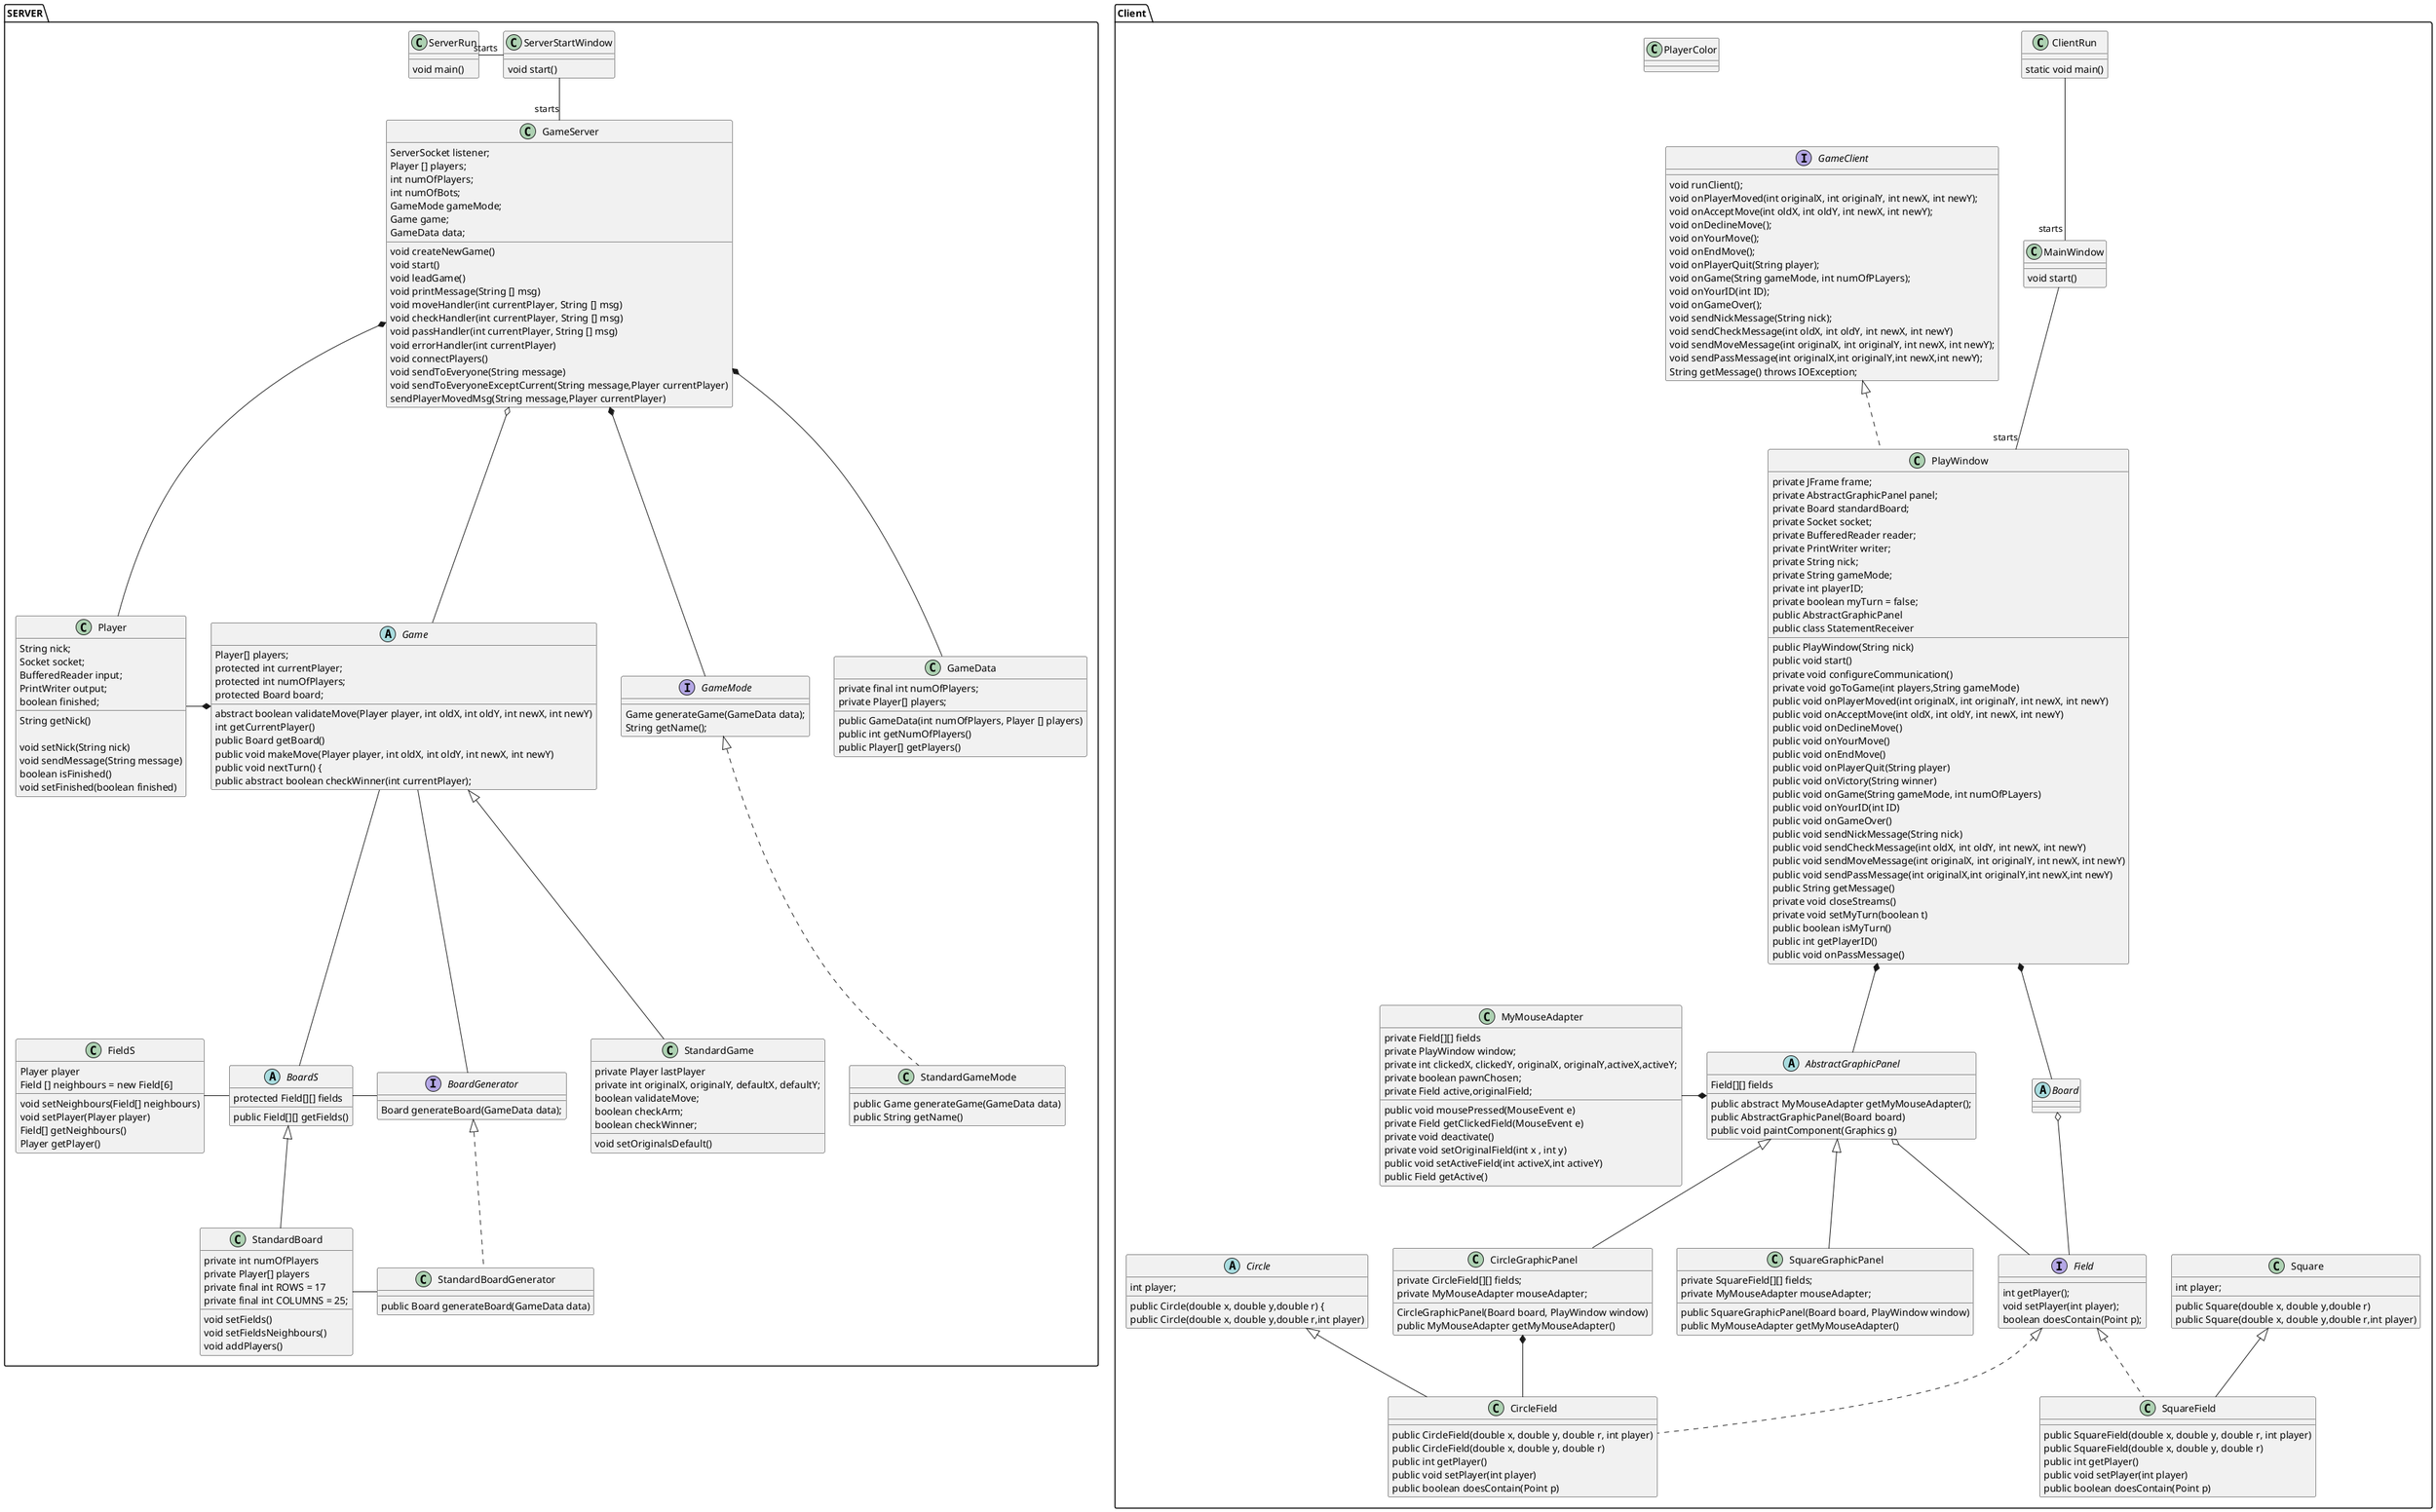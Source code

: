 Aggregation implies a relationship where the child can exist independently
of the parent.
Example: Class (parent) and Student (child).
Delete the Class and the Students still exist.
Composition implies a relationship where the child cannot exist independent of the parent.
Example: House (parent) and Room (child).
Rooms don't exist separate to a House.
Kompozycja-całość jest jedynym wlaścicielem częśći ~wykład

@startuml
package "SERVER"{
class ServerRun
class ServerStartWindow
class GameServer
class StandardGame
class StandardGameMode
class Player
class FieldS
abstract class BoardS
class StandardBoard
interface BoardGenerator
class StandardBoardGenerator
abstract class Game
interface GameMode
class GameData
ServerRun-"starts"ServerStartWindow
ServerStartWindow--"starts"GameServer
GameServer o--Game
GameServer*--GameMode
GameServer*--GameData
GameServer*--Player
Player-*Game
FieldS-BoardS
Game<|--StandardGame
Game--BoardS
Game--BoardGenerator
BoardGenerator<|..StandardBoardGenerator
GameMode<|..StandardGameMode
BoardS<|--StandardBoard
BoardS-BoardGenerator
StandardBoard-StandardBoardGenerator

    class ServerRun
    {
    void main()
    }
    class ServerStartWindow
    {
        void start()
    }
    class GameServer
    {
            ServerSocket listener;
             Player [] players;
             int numOfPlayers;
             int numOfBots;
             GameMode gameMode;
             Game game;
             GameData data;
             void createNewGame()
             void start()
             void leadGame()
             void printMessage(String [] msg)
             void moveHandler(int currentPlayer, String [] msg)
             void checkHandler(int currentPlayer, String [] msg)
             void passHandler(int currentPlayer, String [] msg)
             void errorHandler(int currentPlayer)
             void connectPlayers()
             void sendToEveryone(String message)
             void sendToEveryoneExceptCurrent(String message,Player currentPlayer)
             sendPlayerMovedMsg(String message,Player currentPlayer)
    }
    class Player
    {
        String nick;
        Socket socket;
        BufferedReader input;
        PrintWriter output;
        boolean finished;
        String getNick()

        void setNick(String nick)
        void sendMessage(String message)
        boolean isFinished()
        void setFinished(boolean finished)
    }
    abstract class Game
    {
        Player[] players;
        protected int currentPlayer;
        protected int numOfPlayers;
        protected Board board;
        abstract boolean validateMove(Player player, int oldX, int oldY, int newX, int newY)
        int getCurrentPlayer()
        public Board getBoard()
        public void makeMove(Player player, int oldX, int oldY, int newX, int newY)
        public void nextTurn() {
        public abstract boolean checkWinner(int currentPlayer);
    }
    class GameData {
        private final int numOfPlayers;
        private Player[] players;
        public GameData(int numOfPlayers, Player [] players)
        public int getNumOfPlayers()
        public Player[] getPlayers()
    }
    interface GameMode {
        Game generateGame(GameData data);
        String getName();
    }
    class StandardGameMode {
        public Game generateGame(GameData data)
        public String getName()
    }
    abstract class BoardS {
        protected Field[][] fields
        public Field[][] getFields()
    }
    interface BoardGenerator {
        Board generateBoard(GameData data);
    }
    class FieldS {
        Player player
        Field [] neighbours = new Field[6]
        void setNeighbours(Field[] neighbours)
        void setPlayer(Player player)
        Field[] getNeighbours()
        Player getPlayer()
        }
    class StandardBoard{
        private int numOfPlayers
        private Player[] players
        private final int ROWS = 17
        private final int COLUMNS = 25;
        void setFields()
        void setFieldsNeighbours()
        void addPlayers()
        }
    class StandardBoardGenerator{
    public Board generateBoard(GameData data)
    }
    class StandardGame{
     private Player lastPlayer
     private int originalX, originalY, defaultX, defaultY;
     boolean validateMove;
     boolean checkArm;
     boolean checkWinner;
     void setOriginalsDefault()
        }

}


package "Client"{
class ClientRun
class MainWindow
class PlayWindow
interface Field
interface GameClient
abstract class Board
abstract class AbstractGraphicPanel
class MyMouseAdapter
class CircleGraphicPanel
class PlayerColor
abstract class Square
class SquareField
class SquareGraphicPanel
abstract class Circle

ClientRun--"starts"MainWindow
GameClient<|..PlayWindow
MainWindow--"starts"PlayWindow
PlayWindow*--AbstractGraphicPanel
PlayWindow*--Board
AbstractGraphicPanel o--Field
AbstractGraphicPanel *-left-MyMouseAdapter
AbstractGraphicPanel<|--CircleGraphicPanel
CircleGraphicPanel*--CircleField
Field<|..CircleField
Circle<|--CircleField
Board o--Field
AbstractGraphicPanel<|--SquareGraphicPanel
Field<|..SquareField
Square<|--SquareField

    class ClientRun {
        static void main()
    }
    class MainWindow {
        void start()
    }
    interface GameClient {
        void runClient();
        void onPlayerMoved(int originalX, int originalY, int newX, int newY);
        void onAcceptMove(int oldX, int oldY, int newX, int newY);
        void onDeclineMove();
        void onYourMove();
        void onEndMove();
        void onPlayerQuit(String player);
        void onGame(String gameMode, int numOfPLayers);
        void onYourID(int ID);
        void onGameOver();
        void sendNickMessage(String nick);
        void sendCheckMessage(int oldX, int oldY, int newX, int newY)
        void sendMoveMessage(int originalX, int originalY, int newX, int newY);
        void sendPassMessage(int originalX,int originalY,int newX,int newY);
        String getMessage() throws IOException;
    }
    class PlayWindow {
        private JFrame frame;
        private AbstractGraphicPanel panel;
        private Board standardBoard;
        private Socket socket;
        private BufferedReader reader;
        private PrintWriter writer;
        private String nick;
        private String gameMode;
        private int playerID;
        private boolean myTurn = false;
        public PlayWindow(String nick)
        public void start()
        private void configureCommunication()
        private void goToGame(int players,String gameMode)
        public void onPlayerMoved(int originalX, int originalY, int newX, int newY)
        public void onAcceptMove(int oldX, int oldY, int newX, int newY)
        public void onDeclineMove()
        public void onYourMove()
        public void onEndMove()
        public void onPlayerQuit(String player)
        public void onVictory(String winner)
        public void onGame(String gameMode, int numOfPLayers)
        public void onYourID(int ID)
        public void onGameOver()
        public void sendNickMessage(String nick)
        public void sendCheckMessage(int oldX, int oldY, int newX, int newY)
        public void sendMoveMessage(int originalX, int originalY, int newX, int newY)
        public void sendPassMessage(int originalX,int originalY,int newX,int newY)
        public String getMessage()
        private void closeStreams()
        private void setMyTurn(boolean t)
        public boolean isMyTurn()
        public int getPlayerID()
        public AbstractGraphicPanel
        public void onPassMessage()
        public class StatementReceiver
        }
    abstract class AbstractGraphicPanel{
        Field[][] fields
        public abstract MyMouseAdapter getMyMouseAdapter();
        public AbstractGraphicPanel(Board board)
        public void paintComponent(Graphics g)
    }
    class MyMouseAdapter {
    private Field[][] fields
        private PlayWindow window;
        private int clickedX, clickedY, originalX, originalY,activeX,activeY;
        private boolean pawnChosen;
        private Field active,originalField;
        public void mousePressed(MouseEvent e)
        private Field getClickedField(MouseEvent e)
        private void deactivate()
        private void setOriginalField(int x , int y)
        public void setActiveField(int activeX,int activeY)
        public Field getActive()
    }
    class CircleGraphicPanel {
       private CircleField[][] fields;
       private MyMouseAdapter mouseAdapter;
       CircleGraphicPanel(Board board, PlayWindow window)
       public MyMouseAdapter getMyMouseAdapter()
    }
    class SquareField {
       public SquareField(double x, double y, double r, int player)
       public SquareField(double x, double y, double r)
       public int getPlayer()
       public void setPlayer(int player)
       public boolean doesContain(Point p)
    }
    abstract class Circle{
      int player;
      public Circle(double x, double y,double r) {
      public Circle(double x, double y,double r,int player)
    }
    interface Field {
        int getPlayer();
        void setPlayer(int player);
        boolean doesContain(Point p);
    }
    class Square {
        int player;
        public Square(double x, double y,double r)
        public Square(double x, double y,double r,int player)
    }
    class SquareGraphicPanel {
        private SquareField[][] fields;
        private MyMouseAdapter mouseAdapter;
        public SquareGraphicPanel(Board board, PlayWindow window)
        public MyMouseAdapter getMyMouseAdapter()
    }
    class CircleField{
        public CircleField(double x, double y, double r, int player)
        public CircleField(double x, double y, double r)
        public int getPlayer()
        public void setPlayer(int player)
        public boolean doesContain(Point p)
}




@enduml